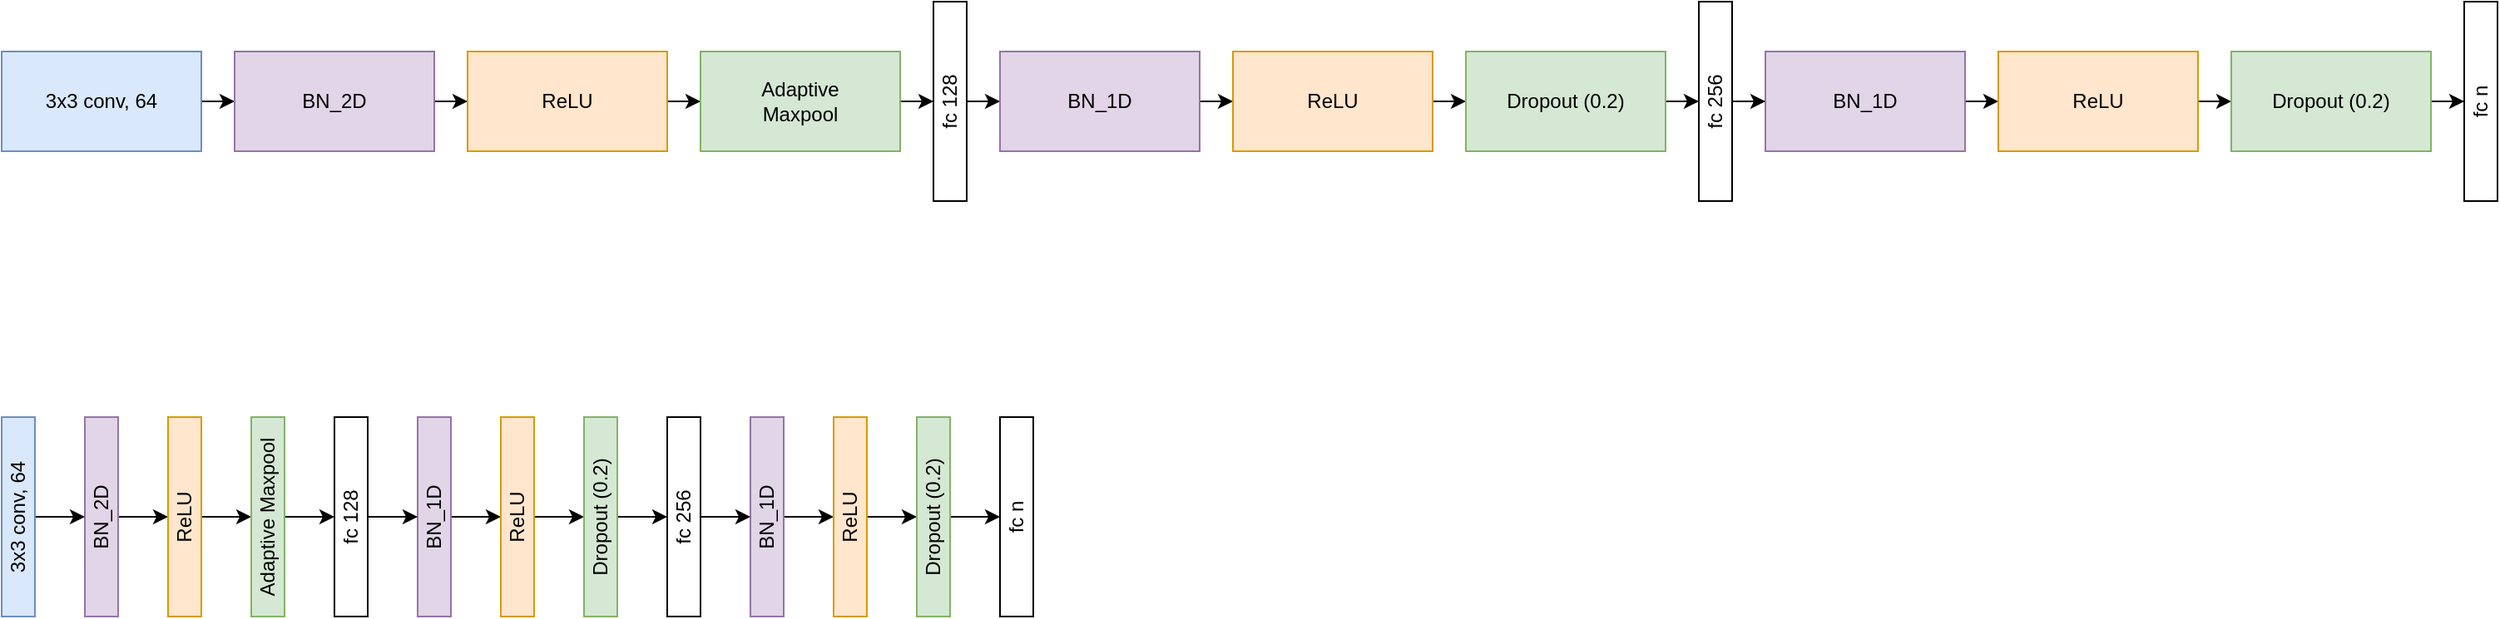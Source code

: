 <mxfile version="18.1.2" type="device"><diagram id="T6G_AJsC7ofdgZiTMQge" name="Page-1"><mxGraphModel dx="2062" dy="794" grid="1" gridSize="10" guides="1" tooltips="1" connect="1" arrows="1" fold="1" page="1" pageScale="1" pageWidth="827" pageHeight="1169" math="0" shadow="0"><root><mxCell id="0"/><mxCell id="1" parent="0"/><mxCell id="xxo12vCgb_kL53nt_ZNG-25" style="edgeStyle=orthogonalEdgeStyle;rounded=0;orthogonalLoop=1;jettySize=auto;html=1;entryX=0;entryY=0.5;entryDx=0;entryDy=0;" parent="1" source="xxo12vCgb_kL53nt_ZNG-1" target="xxo12vCgb_kL53nt_ZNG-12" edge="1"><mxGeometry relative="1" as="geometry"/></mxCell><mxCell id="xxo12vCgb_kL53nt_ZNG-1" value="3x3 conv, 64" style="rounded=0;whiteSpace=wrap;html=1;fillColor=#dae8fc;strokeColor=#6c8ebf;" parent="1" vertex="1"><mxGeometry x="70" y="150" width="120" height="60" as="geometry"/></mxCell><mxCell id="xxo12vCgb_kL53nt_ZNG-26" style="edgeStyle=orthogonalEdgeStyle;rounded=0;orthogonalLoop=1;jettySize=auto;html=1;entryX=0;entryY=0.5;entryDx=0;entryDy=0;" parent="1" source="xxo12vCgb_kL53nt_ZNG-12" target="xxo12vCgb_kL53nt_ZNG-13" edge="1"><mxGeometry relative="1" as="geometry"/></mxCell><mxCell id="xxo12vCgb_kL53nt_ZNG-12" value="BN_2D" style="rounded=0;whiteSpace=wrap;html=1;fillColor=#e1d5e7;strokeColor=#9673a6;" parent="1" vertex="1"><mxGeometry x="210" y="150" width="120" height="60" as="geometry"/></mxCell><mxCell id="xxo12vCgb_kL53nt_ZNG-27" style="edgeStyle=orthogonalEdgeStyle;rounded=0;orthogonalLoop=1;jettySize=auto;html=1;entryX=0;entryY=0.5;entryDx=0;entryDy=0;" parent="1" source="xxo12vCgb_kL53nt_ZNG-13" target="xxo12vCgb_kL53nt_ZNG-15" edge="1"><mxGeometry relative="1" as="geometry"/></mxCell><mxCell id="xxo12vCgb_kL53nt_ZNG-13" value="ReLU" style="rounded=0;whiteSpace=wrap;html=1;fillColor=#ffe6cc;strokeColor=#d79b00;" parent="1" vertex="1"><mxGeometry x="350" y="150" width="120" height="60" as="geometry"/></mxCell><mxCell id="xxo12vCgb_kL53nt_ZNG-28" style="edgeStyle=orthogonalEdgeStyle;rounded=0;orthogonalLoop=1;jettySize=auto;html=1;exitX=1;exitY=0.5;exitDx=0;exitDy=0;entryX=0.5;entryY=0;entryDx=0;entryDy=0;" parent="1" source="xxo12vCgb_kL53nt_ZNG-15" target="xxo12vCgb_kL53nt_ZNG-16" edge="1"><mxGeometry relative="1" as="geometry"/></mxCell><mxCell id="xxo12vCgb_kL53nt_ZNG-15" value="Adaptive&lt;br&gt;Maxpool" style="rounded=0;whiteSpace=wrap;html=1;fillColor=#d5e8d4;strokeColor=#82b366;" parent="1" vertex="1"><mxGeometry x="490" y="150" width="120" height="60" as="geometry"/></mxCell><mxCell id="xxo12vCgb_kL53nt_ZNG-29" style="edgeStyle=orthogonalEdgeStyle;rounded=0;orthogonalLoop=1;jettySize=auto;html=1;entryX=0;entryY=0.5;entryDx=0;entryDy=0;" parent="1" source="xxo12vCgb_kL53nt_ZNG-16" target="xxo12vCgb_kL53nt_ZNG-17" edge="1"><mxGeometry relative="1" as="geometry"/></mxCell><mxCell id="xxo12vCgb_kL53nt_ZNG-16" value="fc 128" style="rounded=0;whiteSpace=wrap;html=1;rotation=-90;" parent="1" vertex="1"><mxGeometry x="580" y="170" width="120" height="20" as="geometry"/></mxCell><mxCell id="xxo12vCgb_kL53nt_ZNG-30" style="edgeStyle=orthogonalEdgeStyle;rounded=0;orthogonalLoop=1;jettySize=auto;html=1;entryX=0;entryY=0.5;entryDx=0;entryDy=0;" parent="1" source="xxo12vCgb_kL53nt_ZNG-17" target="xxo12vCgb_kL53nt_ZNG-18" edge="1"><mxGeometry relative="1" as="geometry"/></mxCell><mxCell id="xxo12vCgb_kL53nt_ZNG-17" value="BN_1D" style="rounded=0;whiteSpace=wrap;html=1;fillColor=#e1d5e7;strokeColor=#9673a6;" parent="1" vertex="1"><mxGeometry x="670" y="150" width="120" height="60" as="geometry"/></mxCell><mxCell id="xxo12vCgb_kL53nt_ZNG-31" style="edgeStyle=orthogonalEdgeStyle;rounded=0;orthogonalLoop=1;jettySize=auto;html=1;entryX=0;entryY=0.5;entryDx=0;entryDy=0;" parent="1" source="xxo12vCgb_kL53nt_ZNG-18" target="xxo12vCgb_kL53nt_ZNG-19" edge="1"><mxGeometry relative="1" as="geometry"/></mxCell><mxCell id="xxo12vCgb_kL53nt_ZNG-18" value="ReLU" style="rounded=0;whiteSpace=wrap;html=1;fillColor=#ffe6cc;strokeColor=#d79b00;" parent="1" vertex="1"><mxGeometry x="810" y="150" width="120" height="60" as="geometry"/></mxCell><mxCell id="xxo12vCgb_kL53nt_ZNG-32" style="edgeStyle=orthogonalEdgeStyle;rounded=0;orthogonalLoop=1;jettySize=auto;html=1;entryX=0.5;entryY=0;entryDx=0;entryDy=0;" parent="1" source="xxo12vCgb_kL53nt_ZNG-19" target="xxo12vCgb_kL53nt_ZNG-20" edge="1"><mxGeometry relative="1" as="geometry"/></mxCell><mxCell id="xxo12vCgb_kL53nt_ZNG-19" value="Dropout (0.2)" style="rounded=0;whiteSpace=wrap;html=1;fillColor=#d5e8d4;strokeColor=#82b366;" parent="1" vertex="1"><mxGeometry x="950" y="150" width="120" height="60" as="geometry"/></mxCell><mxCell id="xxo12vCgb_kL53nt_ZNG-33" style="edgeStyle=orthogonalEdgeStyle;rounded=0;orthogonalLoop=1;jettySize=auto;html=1;entryX=0;entryY=0.5;entryDx=0;entryDy=0;" parent="1" source="xxo12vCgb_kL53nt_ZNG-20" target="xxo12vCgb_kL53nt_ZNG-21" edge="1"><mxGeometry relative="1" as="geometry"/></mxCell><mxCell id="xxo12vCgb_kL53nt_ZNG-20" value="fc 256" style="rounded=0;whiteSpace=wrap;html=1;rotation=-90;" parent="1" vertex="1"><mxGeometry x="1040" y="170" width="120" height="20" as="geometry"/></mxCell><mxCell id="xxo12vCgb_kL53nt_ZNG-34" style="edgeStyle=orthogonalEdgeStyle;rounded=0;orthogonalLoop=1;jettySize=auto;html=1;exitX=1;exitY=0.5;exitDx=0;exitDy=0;entryX=0;entryY=0.5;entryDx=0;entryDy=0;" parent="1" source="xxo12vCgb_kL53nt_ZNG-21" target="xxo12vCgb_kL53nt_ZNG-22" edge="1"><mxGeometry relative="1" as="geometry"/></mxCell><mxCell id="xxo12vCgb_kL53nt_ZNG-21" value="BN_1D" style="rounded=0;whiteSpace=wrap;html=1;fillColor=#e1d5e7;strokeColor=#9673a6;" parent="1" vertex="1"><mxGeometry x="1130" y="150" width="120" height="60" as="geometry"/></mxCell><mxCell id="xxo12vCgb_kL53nt_ZNG-35" style="edgeStyle=orthogonalEdgeStyle;rounded=0;orthogonalLoop=1;jettySize=auto;html=1;exitX=1;exitY=0.5;exitDx=0;exitDy=0;entryX=0;entryY=0.5;entryDx=0;entryDy=0;" parent="1" source="xxo12vCgb_kL53nt_ZNG-22" target="xxo12vCgb_kL53nt_ZNG-23" edge="1"><mxGeometry relative="1" as="geometry"/></mxCell><mxCell id="xxo12vCgb_kL53nt_ZNG-22" value="ReLU" style="rounded=0;whiteSpace=wrap;html=1;fillColor=#ffe6cc;strokeColor=#d79b00;" parent="1" vertex="1"><mxGeometry x="1270" y="150" width="120" height="60" as="geometry"/></mxCell><mxCell id="xxo12vCgb_kL53nt_ZNG-36" style="edgeStyle=orthogonalEdgeStyle;rounded=0;orthogonalLoop=1;jettySize=auto;html=1;entryX=0.5;entryY=0;entryDx=0;entryDy=0;" parent="1" source="xxo12vCgb_kL53nt_ZNG-23" target="xxo12vCgb_kL53nt_ZNG-24" edge="1"><mxGeometry relative="1" as="geometry"/></mxCell><mxCell id="xxo12vCgb_kL53nt_ZNG-23" value="Dropout (0.2)" style="rounded=0;whiteSpace=wrap;html=1;fillColor=#d5e8d4;strokeColor=#82b366;" parent="1" vertex="1"><mxGeometry x="1410" y="150" width="120" height="60" as="geometry"/></mxCell><mxCell id="xxo12vCgb_kL53nt_ZNG-24" value="fc n" style="rounded=0;whiteSpace=wrap;html=1;rotation=-90;" parent="1" vertex="1"><mxGeometry x="1500" y="170" width="120" height="20" as="geometry"/></mxCell><mxCell id="bXGwWFqk8zpgl8MBBufs-8" style="edgeStyle=orthogonalEdgeStyle;rounded=0;orthogonalLoop=1;jettySize=auto;html=1;exitX=0.5;exitY=1;exitDx=0;exitDy=0;entryX=0.5;entryY=0;entryDx=0;entryDy=0;" parent="1" source="bXGwWFqk8zpgl8MBBufs-2" target="bXGwWFqk8zpgl8MBBufs-3" edge="1"><mxGeometry relative="1" as="geometry"/></mxCell><mxCell id="bXGwWFqk8zpgl8MBBufs-2" value="BN_2D" style="rounded=0;whiteSpace=wrap;html=1;rotation=-90;fillColor=#e1d5e7;strokeColor=#9673a6;" parent="1" vertex="1"><mxGeometry x="70" y="420" width="120" height="20" as="geometry"/></mxCell><mxCell id="bXGwWFqk8zpgl8MBBufs-9" style="edgeStyle=orthogonalEdgeStyle;rounded=0;orthogonalLoop=1;jettySize=auto;html=1;exitX=0.5;exitY=1;exitDx=0;exitDy=0;entryX=0.5;entryY=0;entryDx=0;entryDy=0;" parent="1" source="bXGwWFqk8zpgl8MBBufs-3" target="bXGwWFqk8zpgl8MBBufs-4" edge="1"><mxGeometry relative="1" as="geometry"/></mxCell><mxCell id="bXGwWFqk8zpgl8MBBufs-3" value="ReLU" style="rounded=0;whiteSpace=wrap;html=1;rotation=-90;fillColor=#ffe6cc;strokeColor=#d79b00;" parent="1" vertex="1"><mxGeometry x="120" y="420" width="120" height="20" as="geometry"/></mxCell><mxCell id="bXGwWFqk8zpgl8MBBufs-10" style="edgeStyle=orthogonalEdgeStyle;rounded=0;orthogonalLoop=1;jettySize=auto;html=1;exitX=0.5;exitY=1;exitDx=0;exitDy=0;entryX=0.5;entryY=0;entryDx=0;entryDy=0;" parent="1" source="bXGwWFqk8zpgl8MBBufs-4" target="bXGwWFqk8zpgl8MBBufs-5" edge="1"><mxGeometry relative="1" as="geometry"/></mxCell><mxCell id="bXGwWFqk8zpgl8MBBufs-4" value="Adaptive Maxpool" style="rounded=0;whiteSpace=wrap;html=1;rotation=-90;fillColor=#d5e8d4;strokeColor=#82b366;" parent="1" vertex="1"><mxGeometry x="170" y="420" width="120" height="20" as="geometry"/></mxCell><mxCell id="bXGwWFqk8zpgl8MBBufs-5" value="fc 128" style="rounded=0;whiteSpace=wrap;html=1;rotation=-90;" parent="1" vertex="1"><mxGeometry x="220" y="420" width="120" height="20" as="geometry"/></mxCell><mxCell id="bXGwWFqk8zpgl8MBBufs-7" style="edgeStyle=orthogonalEdgeStyle;rounded=0;orthogonalLoop=1;jettySize=auto;html=1;exitX=0.5;exitY=1;exitDx=0;exitDy=0;entryX=0.5;entryY=0;entryDx=0;entryDy=0;" parent="1" source="bXGwWFqk8zpgl8MBBufs-6" target="bXGwWFqk8zpgl8MBBufs-2" edge="1"><mxGeometry relative="1" as="geometry"/></mxCell><mxCell id="bXGwWFqk8zpgl8MBBufs-6" value="3x3 conv, 64" style="rounded=0;whiteSpace=wrap;html=1;rotation=-90;fillColor=#dae8fc;strokeColor=#6c8ebf;" parent="1" vertex="1"><mxGeometry x="20" y="420" width="120" height="20" as="geometry"/></mxCell><mxCell id="bXGwWFqk8zpgl8MBBufs-11" style="edgeStyle=orthogonalEdgeStyle;rounded=0;orthogonalLoop=1;jettySize=auto;html=1;exitX=0.5;exitY=1;exitDx=0;exitDy=0;entryX=0.5;entryY=0;entryDx=0;entryDy=0;" parent="1" source="bXGwWFqk8zpgl8MBBufs-12" target="bXGwWFqk8zpgl8MBBufs-14" edge="1"><mxGeometry relative="1" as="geometry"/></mxCell><mxCell id="bXGwWFqk8zpgl8MBBufs-12" value="BN_1D" style="rounded=0;whiteSpace=wrap;html=1;rotation=-90;fillColor=#e1d5e7;strokeColor=#9673a6;" parent="1" vertex="1"><mxGeometry x="270" y="420" width="120" height="20" as="geometry"/></mxCell><mxCell id="bXGwWFqk8zpgl8MBBufs-13" style="edgeStyle=orthogonalEdgeStyle;rounded=0;orthogonalLoop=1;jettySize=auto;html=1;exitX=0.5;exitY=1;exitDx=0;exitDy=0;entryX=0.5;entryY=0;entryDx=0;entryDy=0;" parent="1" source="bXGwWFqk8zpgl8MBBufs-14" target="bXGwWFqk8zpgl8MBBufs-16" edge="1"><mxGeometry relative="1" as="geometry"/></mxCell><mxCell id="bXGwWFqk8zpgl8MBBufs-14" value="ReLU" style="rounded=0;whiteSpace=wrap;html=1;rotation=-90;fillColor=#ffe6cc;strokeColor=#d79b00;" parent="1" vertex="1"><mxGeometry x="320" y="420" width="120" height="20" as="geometry"/></mxCell><mxCell id="bXGwWFqk8zpgl8MBBufs-15" style="edgeStyle=orthogonalEdgeStyle;rounded=0;orthogonalLoop=1;jettySize=auto;html=1;exitX=0.5;exitY=1;exitDx=0;exitDy=0;entryX=0.5;entryY=0;entryDx=0;entryDy=0;" parent="1" source="bXGwWFqk8zpgl8MBBufs-16" target="bXGwWFqk8zpgl8MBBufs-17" edge="1"><mxGeometry relative="1" as="geometry"/></mxCell><mxCell id="bXGwWFqk8zpgl8MBBufs-16" value="Dropout (0.2)" style="rounded=0;whiteSpace=wrap;html=1;rotation=-90;fillColor=#d5e8d4;strokeColor=#82b366;" parent="1" vertex="1"><mxGeometry x="370" y="420" width="120" height="20" as="geometry"/></mxCell><mxCell id="bXGwWFqk8zpgl8MBBufs-17" value="fc 256" style="rounded=0;whiteSpace=wrap;html=1;rotation=-90;" parent="1" vertex="1"><mxGeometry x="420" y="420" width="120" height="20" as="geometry"/></mxCell><mxCell id="bXGwWFqk8zpgl8MBBufs-18" style="edgeStyle=orthogonalEdgeStyle;rounded=0;orthogonalLoop=1;jettySize=auto;html=1;exitX=0.5;exitY=1;exitDx=0;exitDy=0;entryX=0.5;entryY=0;entryDx=0;entryDy=0;" parent="1" target="bXGwWFqk8zpgl8MBBufs-12" edge="1"><mxGeometry relative="1" as="geometry"><mxPoint x="290" y="430" as="sourcePoint"/></mxGeometry></mxCell><mxCell id="bXGwWFqk8zpgl8MBBufs-20" style="edgeStyle=orthogonalEdgeStyle;rounded=0;orthogonalLoop=1;jettySize=auto;html=1;exitX=0.5;exitY=1;exitDx=0;exitDy=0;entryX=0.5;entryY=0;entryDx=0;entryDy=0;" parent="1" source="bXGwWFqk8zpgl8MBBufs-21" target="bXGwWFqk8zpgl8MBBufs-23" edge="1"><mxGeometry relative="1" as="geometry"/></mxCell><mxCell id="bXGwWFqk8zpgl8MBBufs-21" value="BN_1D" style="rounded=0;whiteSpace=wrap;html=1;rotation=-90;fillColor=#e1d5e7;strokeColor=#9673a6;" parent="1" vertex="1"><mxGeometry x="470" y="420" width="120" height="20" as="geometry"/></mxCell><mxCell id="bXGwWFqk8zpgl8MBBufs-22" style="edgeStyle=orthogonalEdgeStyle;rounded=0;orthogonalLoop=1;jettySize=auto;html=1;exitX=0.5;exitY=1;exitDx=0;exitDy=0;entryX=0.5;entryY=0;entryDx=0;entryDy=0;" parent="1" source="bXGwWFqk8zpgl8MBBufs-23" target="bXGwWFqk8zpgl8MBBufs-25" edge="1"><mxGeometry relative="1" as="geometry"/></mxCell><mxCell id="bXGwWFqk8zpgl8MBBufs-23" value="ReLU" style="rounded=0;whiteSpace=wrap;html=1;rotation=-90;fillColor=#ffe6cc;strokeColor=#d79b00;" parent="1" vertex="1"><mxGeometry x="520" y="420" width="120" height="20" as="geometry"/></mxCell><mxCell id="bXGwWFqk8zpgl8MBBufs-24" style="edgeStyle=orthogonalEdgeStyle;rounded=0;orthogonalLoop=1;jettySize=auto;html=1;exitX=0.5;exitY=1;exitDx=0;exitDy=0;entryX=0.5;entryY=0;entryDx=0;entryDy=0;" parent="1" source="bXGwWFqk8zpgl8MBBufs-25" target="bXGwWFqk8zpgl8MBBufs-26" edge="1"><mxGeometry relative="1" as="geometry"/></mxCell><mxCell id="bXGwWFqk8zpgl8MBBufs-25" value="Dropout (0.2)" style="rounded=0;whiteSpace=wrap;html=1;rotation=-90;fillColor=#d5e8d4;strokeColor=#82b366;" parent="1" vertex="1"><mxGeometry x="570" y="420" width="120" height="20" as="geometry"/></mxCell><mxCell id="bXGwWFqk8zpgl8MBBufs-26" value="fc n" style="rounded=0;whiteSpace=wrap;html=1;rotation=-90;" parent="1" vertex="1"><mxGeometry x="620" y="420" width="120" height="20" as="geometry"/></mxCell><mxCell id="bXGwWFqk8zpgl8MBBufs-27" style="edgeStyle=orthogonalEdgeStyle;rounded=0;orthogonalLoop=1;jettySize=auto;html=1;exitX=0.5;exitY=1;exitDx=0;exitDy=0;entryX=0.5;entryY=0;entryDx=0;entryDy=0;" parent="1" target="bXGwWFqk8zpgl8MBBufs-21" edge="1"><mxGeometry relative="1" as="geometry"><mxPoint x="490" y="430" as="sourcePoint"/></mxGeometry></mxCell></root></mxGraphModel></diagram></mxfile>